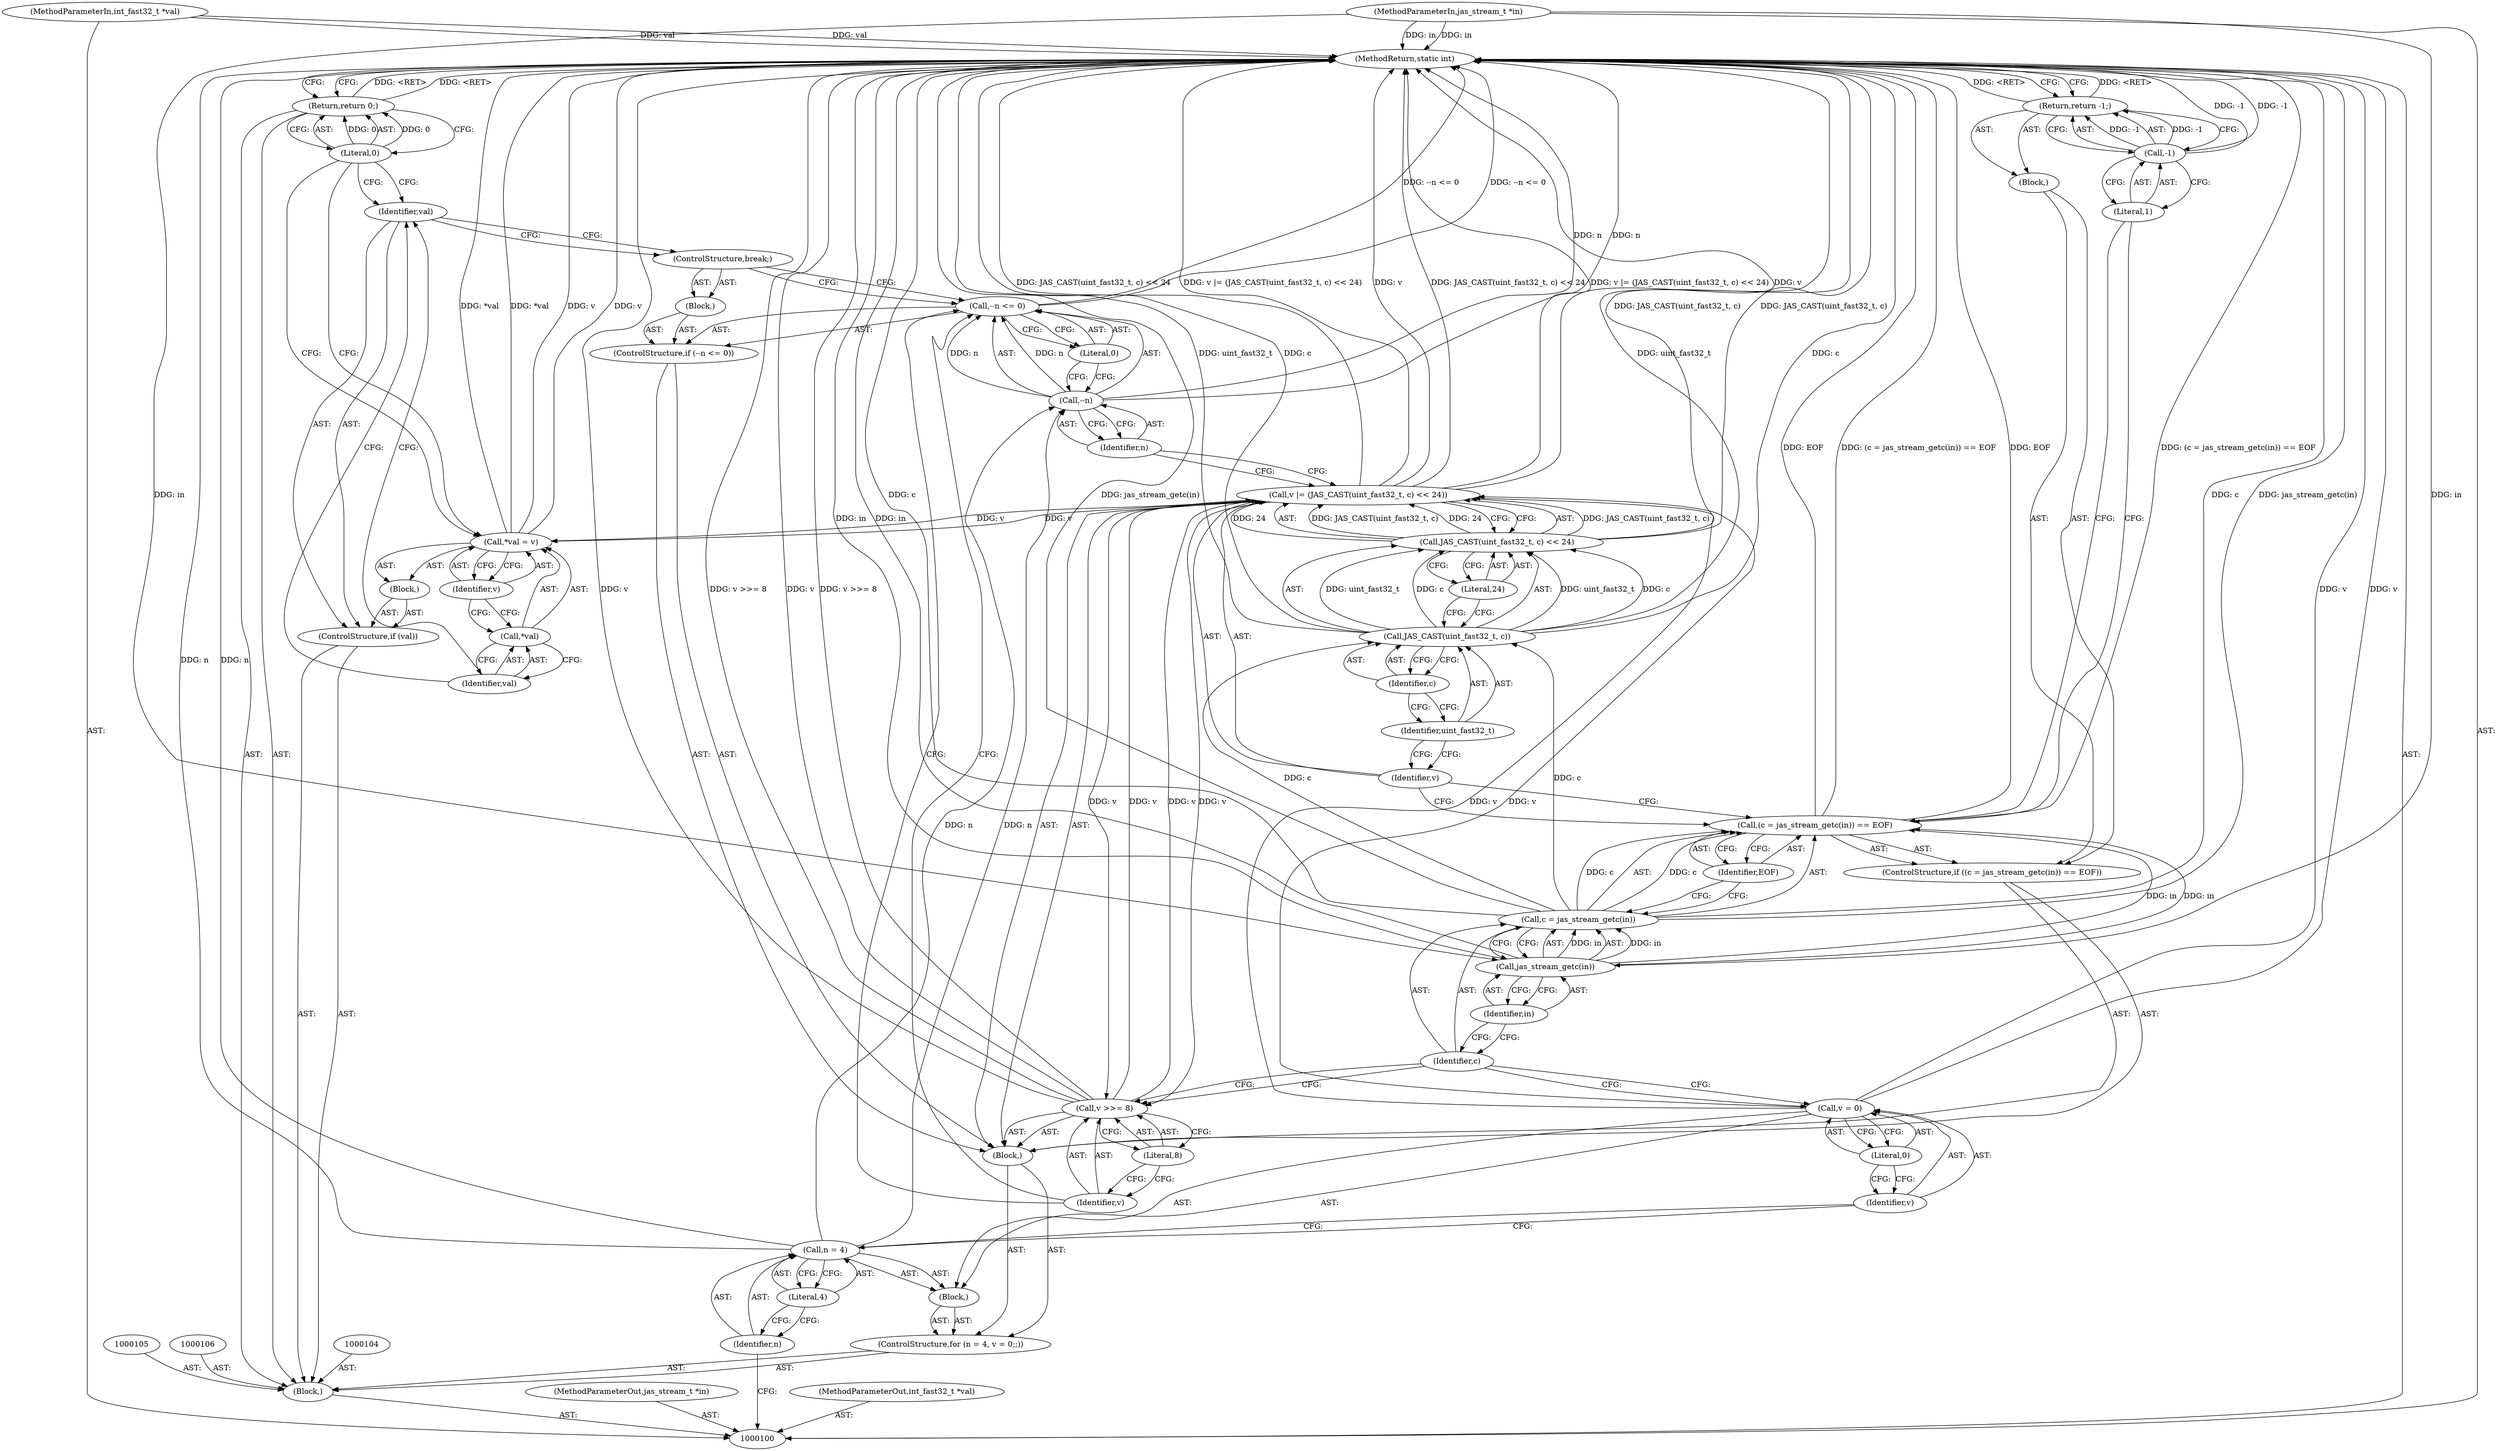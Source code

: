 digraph "0_jasper_8f62b4761711d036fd8964df256b938c809b7fca_1" {
"1000153" [label="(MethodReturn,static int)"];
"1000101" [label="(MethodParameterIn,jas_stream_t *in)"];
"1000213" [label="(MethodParameterOut,jas_stream_t *in)"];
"1000102" [label="(MethodParameterIn,int_fast32_t *val)"];
"1000214" [label="(MethodParameterOut,int_fast32_t *val)"];
"1000131" [label="(Identifier,uint_fast32_t)"];
"1000127" [label="(Call,v |= (JAS_CAST(uint_fast32_t, c) << 24))"];
"1000128" [label="(Identifier,v)"];
"1000132" [label="(Identifier,c)"];
"1000133" [label="(Literal,24)"];
"1000129" [label="(Call,JAS_CAST(uint_fast32_t, c) << 24)"];
"1000130" [label="(Call,JAS_CAST(uint_fast32_t, c))"];
"1000138" [label="(Literal,0)"];
"1000139" [label="(Block,)"];
"1000134" [label="(ControlStructure,if (--n <= 0))"];
"1000135" [label="(Call,--n <= 0)"];
"1000136" [label="(Call,--n)"];
"1000137" [label="(Identifier,n)"];
"1000140" [label="(ControlStructure,break;)"];
"1000141" [label="(Call,v >>= 8)"];
"1000142" [label="(Identifier,v)"];
"1000143" [label="(Literal,8)"];
"1000144" [label="(ControlStructure,if (val))"];
"1000146" [label="(Block,)"];
"1000145" [label="(Identifier,val)"];
"1000147" [label="(Call,*val = v)"];
"1000148" [label="(Call,*val)"];
"1000149" [label="(Identifier,val)"];
"1000150" [label="(Identifier,v)"];
"1000151" [label="(Return,return 0;)"];
"1000152" [label="(Literal,0)"];
"1000103" [label="(Block,)"];
"1000107" [label="(ControlStructure,for (n = 4, v = 0;;))"];
"1000111" [label="(Literal,4)"];
"1000112" [label="(Call,v = 0)"];
"1000113" [label="(Identifier,v)"];
"1000114" [label="(Literal,0)"];
"1000115" [label="(Block,)"];
"1000108" [label="(Block,)"];
"1000109" [label="(Call,n = 4)"];
"1000110" [label="(Identifier,n)"];
"1000120" [label="(Call,jas_stream_getc(in))"];
"1000121" [label="(Identifier,in)"];
"1000116" [label="(ControlStructure,if ((c = jas_stream_getc(in)) == EOF))"];
"1000122" [label="(Identifier,EOF)"];
"1000123" [label="(Block,)"];
"1000117" [label="(Call,(c = jas_stream_getc(in)) == EOF)"];
"1000118" [label="(Call,c = jas_stream_getc(in))"];
"1000119" [label="(Identifier,c)"];
"1000125" [label="(Call,-1)"];
"1000126" [label="(Literal,1)"];
"1000124" [label="(Return,return -1;)"];
"1000153" -> "1000100"  [label="AST: "];
"1000153" -> "1000124"  [label="CFG: "];
"1000153" -> "1000151"  [label="CFG: "];
"1000117" -> "1000153"  [label="DDG: (c = jas_stream_getc(in)) == EOF"];
"1000117" -> "1000153"  [label="DDG: EOF"];
"1000129" -> "1000153"  [label="DDG: JAS_CAST(uint_fast32_t, c)"];
"1000141" -> "1000153"  [label="DDG: v"];
"1000141" -> "1000153"  [label="DDG: v >>= 8"];
"1000125" -> "1000153"  [label="DDG: -1"];
"1000127" -> "1000153"  [label="DDG: JAS_CAST(uint_fast32_t, c) << 24"];
"1000127" -> "1000153"  [label="DDG: v |= (JAS_CAST(uint_fast32_t, c) << 24)"];
"1000127" -> "1000153"  [label="DDG: v"];
"1000120" -> "1000153"  [label="DDG: in"];
"1000147" -> "1000153"  [label="DDG: *val"];
"1000147" -> "1000153"  [label="DDG: v"];
"1000118" -> "1000153"  [label="DDG: c"];
"1000118" -> "1000153"  [label="DDG: jas_stream_getc(in)"];
"1000130" -> "1000153"  [label="DDG: uint_fast32_t"];
"1000130" -> "1000153"  [label="DDG: c"];
"1000102" -> "1000153"  [label="DDG: val"];
"1000135" -> "1000153"  [label="DDG: --n <= 0"];
"1000112" -> "1000153"  [label="DDG: v"];
"1000101" -> "1000153"  [label="DDG: in"];
"1000109" -> "1000153"  [label="DDG: n"];
"1000136" -> "1000153"  [label="DDG: n"];
"1000124" -> "1000153"  [label="DDG: <RET>"];
"1000151" -> "1000153"  [label="DDG: <RET>"];
"1000101" -> "1000100"  [label="AST: "];
"1000101" -> "1000153"  [label="DDG: in"];
"1000101" -> "1000120"  [label="DDG: in"];
"1000213" -> "1000100"  [label="AST: "];
"1000102" -> "1000100"  [label="AST: "];
"1000102" -> "1000153"  [label="DDG: val"];
"1000214" -> "1000100"  [label="AST: "];
"1000131" -> "1000130"  [label="AST: "];
"1000131" -> "1000128"  [label="CFG: "];
"1000132" -> "1000131"  [label="CFG: "];
"1000127" -> "1000115"  [label="AST: "];
"1000127" -> "1000129"  [label="CFG: "];
"1000128" -> "1000127"  [label="AST: "];
"1000129" -> "1000127"  [label="AST: "];
"1000137" -> "1000127"  [label="CFG: "];
"1000127" -> "1000153"  [label="DDG: JAS_CAST(uint_fast32_t, c) << 24"];
"1000127" -> "1000153"  [label="DDG: v |= (JAS_CAST(uint_fast32_t, c) << 24)"];
"1000127" -> "1000153"  [label="DDG: v"];
"1000141" -> "1000127"  [label="DDG: v"];
"1000112" -> "1000127"  [label="DDG: v"];
"1000129" -> "1000127"  [label="DDG: JAS_CAST(uint_fast32_t, c)"];
"1000129" -> "1000127"  [label="DDG: 24"];
"1000127" -> "1000141"  [label="DDG: v"];
"1000127" -> "1000147"  [label="DDG: v"];
"1000128" -> "1000127"  [label="AST: "];
"1000128" -> "1000117"  [label="CFG: "];
"1000131" -> "1000128"  [label="CFG: "];
"1000132" -> "1000130"  [label="AST: "];
"1000132" -> "1000131"  [label="CFG: "];
"1000130" -> "1000132"  [label="CFG: "];
"1000133" -> "1000129"  [label="AST: "];
"1000133" -> "1000130"  [label="CFG: "];
"1000129" -> "1000133"  [label="CFG: "];
"1000129" -> "1000127"  [label="AST: "];
"1000129" -> "1000133"  [label="CFG: "];
"1000130" -> "1000129"  [label="AST: "];
"1000133" -> "1000129"  [label="AST: "];
"1000127" -> "1000129"  [label="CFG: "];
"1000129" -> "1000153"  [label="DDG: JAS_CAST(uint_fast32_t, c)"];
"1000129" -> "1000127"  [label="DDG: JAS_CAST(uint_fast32_t, c)"];
"1000129" -> "1000127"  [label="DDG: 24"];
"1000130" -> "1000129"  [label="DDG: uint_fast32_t"];
"1000130" -> "1000129"  [label="DDG: c"];
"1000130" -> "1000129"  [label="AST: "];
"1000130" -> "1000132"  [label="CFG: "];
"1000131" -> "1000130"  [label="AST: "];
"1000132" -> "1000130"  [label="AST: "];
"1000133" -> "1000130"  [label="CFG: "];
"1000130" -> "1000153"  [label="DDG: uint_fast32_t"];
"1000130" -> "1000153"  [label="DDG: c"];
"1000130" -> "1000129"  [label="DDG: uint_fast32_t"];
"1000130" -> "1000129"  [label="DDG: c"];
"1000118" -> "1000130"  [label="DDG: c"];
"1000138" -> "1000135"  [label="AST: "];
"1000138" -> "1000136"  [label="CFG: "];
"1000135" -> "1000138"  [label="CFG: "];
"1000139" -> "1000134"  [label="AST: "];
"1000140" -> "1000139"  [label="AST: "];
"1000134" -> "1000115"  [label="AST: "];
"1000135" -> "1000134"  [label="AST: "];
"1000139" -> "1000134"  [label="AST: "];
"1000135" -> "1000134"  [label="AST: "];
"1000135" -> "1000138"  [label="CFG: "];
"1000136" -> "1000135"  [label="AST: "];
"1000138" -> "1000135"  [label="AST: "];
"1000140" -> "1000135"  [label="CFG: "];
"1000142" -> "1000135"  [label="CFG: "];
"1000135" -> "1000153"  [label="DDG: --n <= 0"];
"1000136" -> "1000135"  [label="DDG: n"];
"1000136" -> "1000135"  [label="AST: "];
"1000136" -> "1000137"  [label="CFG: "];
"1000137" -> "1000136"  [label="AST: "];
"1000138" -> "1000136"  [label="CFG: "];
"1000136" -> "1000153"  [label="DDG: n"];
"1000136" -> "1000135"  [label="DDG: n"];
"1000109" -> "1000136"  [label="DDG: n"];
"1000137" -> "1000136"  [label="AST: "];
"1000137" -> "1000127"  [label="CFG: "];
"1000136" -> "1000137"  [label="CFG: "];
"1000140" -> "1000139"  [label="AST: "];
"1000140" -> "1000135"  [label="CFG: "];
"1000145" -> "1000140"  [label="CFG: "];
"1000141" -> "1000115"  [label="AST: "];
"1000141" -> "1000143"  [label="CFG: "];
"1000142" -> "1000141"  [label="AST: "];
"1000143" -> "1000141"  [label="AST: "];
"1000119" -> "1000141"  [label="CFG: "];
"1000141" -> "1000153"  [label="DDG: v"];
"1000141" -> "1000153"  [label="DDG: v >>= 8"];
"1000141" -> "1000127"  [label="DDG: v"];
"1000127" -> "1000141"  [label="DDG: v"];
"1000142" -> "1000141"  [label="AST: "];
"1000142" -> "1000135"  [label="CFG: "];
"1000143" -> "1000142"  [label="CFG: "];
"1000143" -> "1000141"  [label="AST: "];
"1000143" -> "1000142"  [label="CFG: "];
"1000141" -> "1000143"  [label="CFG: "];
"1000144" -> "1000103"  [label="AST: "];
"1000145" -> "1000144"  [label="AST: "];
"1000146" -> "1000144"  [label="AST: "];
"1000146" -> "1000144"  [label="AST: "];
"1000147" -> "1000146"  [label="AST: "];
"1000145" -> "1000144"  [label="AST: "];
"1000145" -> "1000140"  [label="CFG: "];
"1000149" -> "1000145"  [label="CFG: "];
"1000152" -> "1000145"  [label="CFG: "];
"1000147" -> "1000146"  [label="AST: "];
"1000147" -> "1000150"  [label="CFG: "];
"1000148" -> "1000147"  [label="AST: "];
"1000150" -> "1000147"  [label="AST: "];
"1000152" -> "1000147"  [label="CFG: "];
"1000147" -> "1000153"  [label="DDG: *val"];
"1000147" -> "1000153"  [label="DDG: v"];
"1000127" -> "1000147"  [label="DDG: v"];
"1000148" -> "1000147"  [label="AST: "];
"1000148" -> "1000149"  [label="CFG: "];
"1000149" -> "1000148"  [label="AST: "];
"1000150" -> "1000148"  [label="CFG: "];
"1000149" -> "1000148"  [label="AST: "];
"1000149" -> "1000145"  [label="CFG: "];
"1000148" -> "1000149"  [label="CFG: "];
"1000150" -> "1000147"  [label="AST: "];
"1000150" -> "1000148"  [label="CFG: "];
"1000147" -> "1000150"  [label="CFG: "];
"1000151" -> "1000103"  [label="AST: "];
"1000151" -> "1000152"  [label="CFG: "];
"1000152" -> "1000151"  [label="AST: "];
"1000153" -> "1000151"  [label="CFG: "];
"1000151" -> "1000153"  [label="DDG: <RET>"];
"1000152" -> "1000151"  [label="DDG: 0"];
"1000152" -> "1000151"  [label="AST: "];
"1000152" -> "1000147"  [label="CFG: "];
"1000152" -> "1000145"  [label="CFG: "];
"1000151" -> "1000152"  [label="CFG: "];
"1000152" -> "1000151"  [label="DDG: 0"];
"1000103" -> "1000100"  [label="AST: "];
"1000104" -> "1000103"  [label="AST: "];
"1000105" -> "1000103"  [label="AST: "];
"1000106" -> "1000103"  [label="AST: "];
"1000107" -> "1000103"  [label="AST: "];
"1000144" -> "1000103"  [label="AST: "];
"1000151" -> "1000103"  [label="AST: "];
"1000107" -> "1000103"  [label="AST: "];
"1000108" -> "1000107"  [label="AST: "];
"1000115" -> "1000107"  [label="AST: "];
"1000111" -> "1000109"  [label="AST: "];
"1000111" -> "1000110"  [label="CFG: "];
"1000109" -> "1000111"  [label="CFG: "];
"1000112" -> "1000108"  [label="AST: "];
"1000112" -> "1000114"  [label="CFG: "];
"1000113" -> "1000112"  [label="AST: "];
"1000114" -> "1000112"  [label="AST: "];
"1000119" -> "1000112"  [label="CFG: "];
"1000112" -> "1000153"  [label="DDG: v"];
"1000112" -> "1000127"  [label="DDG: v"];
"1000113" -> "1000112"  [label="AST: "];
"1000113" -> "1000109"  [label="CFG: "];
"1000114" -> "1000113"  [label="CFG: "];
"1000114" -> "1000112"  [label="AST: "];
"1000114" -> "1000113"  [label="CFG: "];
"1000112" -> "1000114"  [label="CFG: "];
"1000115" -> "1000107"  [label="AST: "];
"1000116" -> "1000115"  [label="AST: "];
"1000127" -> "1000115"  [label="AST: "];
"1000134" -> "1000115"  [label="AST: "];
"1000141" -> "1000115"  [label="AST: "];
"1000108" -> "1000107"  [label="AST: "];
"1000109" -> "1000108"  [label="AST: "];
"1000112" -> "1000108"  [label="AST: "];
"1000109" -> "1000108"  [label="AST: "];
"1000109" -> "1000111"  [label="CFG: "];
"1000110" -> "1000109"  [label="AST: "];
"1000111" -> "1000109"  [label="AST: "];
"1000113" -> "1000109"  [label="CFG: "];
"1000109" -> "1000153"  [label="DDG: n"];
"1000109" -> "1000136"  [label="DDG: n"];
"1000110" -> "1000109"  [label="AST: "];
"1000110" -> "1000100"  [label="CFG: "];
"1000111" -> "1000110"  [label="CFG: "];
"1000120" -> "1000118"  [label="AST: "];
"1000120" -> "1000121"  [label="CFG: "];
"1000121" -> "1000120"  [label="AST: "];
"1000118" -> "1000120"  [label="CFG: "];
"1000120" -> "1000153"  [label="DDG: in"];
"1000120" -> "1000117"  [label="DDG: in"];
"1000120" -> "1000118"  [label="DDG: in"];
"1000101" -> "1000120"  [label="DDG: in"];
"1000121" -> "1000120"  [label="AST: "];
"1000121" -> "1000119"  [label="CFG: "];
"1000120" -> "1000121"  [label="CFG: "];
"1000116" -> "1000115"  [label="AST: "];
"1000117" -> "1000116"  [label="AST: "];
"1000123" -> "1000116"  [label="AST: "];
"1000122" -> "1000117"  [label="AST: "];
"1000122" -> "1000118"  [label="CFG: "];
"1000117" -> "1000122"  [label="CFG: "];
"1000123" -> "1000116"  [label="AST: "];
"1000124" -> "1000123"  [label="AST: "];
"1000117" -> "1000116"  [label="AST: "];
"1000117" -> "1000122"  [label="CFG: "];
"1000118" -> "1000117"  [label="AST: "];
"1000122" -> "1000117"  [label="AST: "];
"1000126" -> "1000117"  [label="CFG: "];
"1000128" -> "1000117"  [label="CFG: "];
"1000117" -> "1000153"  [label="DDG: (c = jas_stream_getc(in)) == EOF"];
"1000117" -> "1000153"  [label="DDG: EOF"];
"1000118" -> "1000117"  [label="DDG: c"];
"1000120" -> "1000117"  [label="DDG: in"];
"1000118" -> "1000117"  [label="AST: "];
"1000118" -> "1000120"  [label="CFG: "];
"1000119" -> "1000118"  [label="AST: "];
"1000120" -> "1000118"  [label="AST: "];
"1000122" -> "1000118"  [label="CFG: "];
"1000118" -> "1000153"  [label="DDG: c"];
"1000118" -> "1000153"  [label="DDG: jas_stream_getc(in)"];
"1000118" -> "1000117"  [label="DDG: c"];
"1000120" -> "1000118"  [label="DDG: in"];
"1000118" -> "1000130"  [label="DDG: c"];
"1000119" -> "1000118"  [label="AST: "];
"1000119" -> "1000112"  [label="CFG: "];
"1000119" -> "1000141"  [label="CFG: "];
"1000121" -> "1000119"  [label="CFG: "];
"1000125" -> "1000124"  [label="AST: "];
"1000125" -> "1000126"  [label="CFG: "];
"1000126" -> "1000125"  [label="AST: "];
"1000124" -> "1000125"  [label="CFG: "];
"1000125" -> "1000153"  [label="DDG: -1"];
"1000125" -> "1000124"  [label="DDG: -1"];
"1000126" -> "1000125"  [label="AST: "];
"1000126" -> "1000117"  [label="CFG: "];
"1000125" -> "1000126"  [label="CFG: "];
"1000124" -> "1000123"  [label="AST: "];
"1000124" -> "1000125"  [label="CFG: "];
"1000125" -> "1000124"  [label="AST: "];
"1000153" -> "1000124"  [label="CFG: "];
"1000124" -> "1000153"  [label="DDG: <RET>"];
"1000125" -> "1000124"  [label="DDG: -1"];
}
